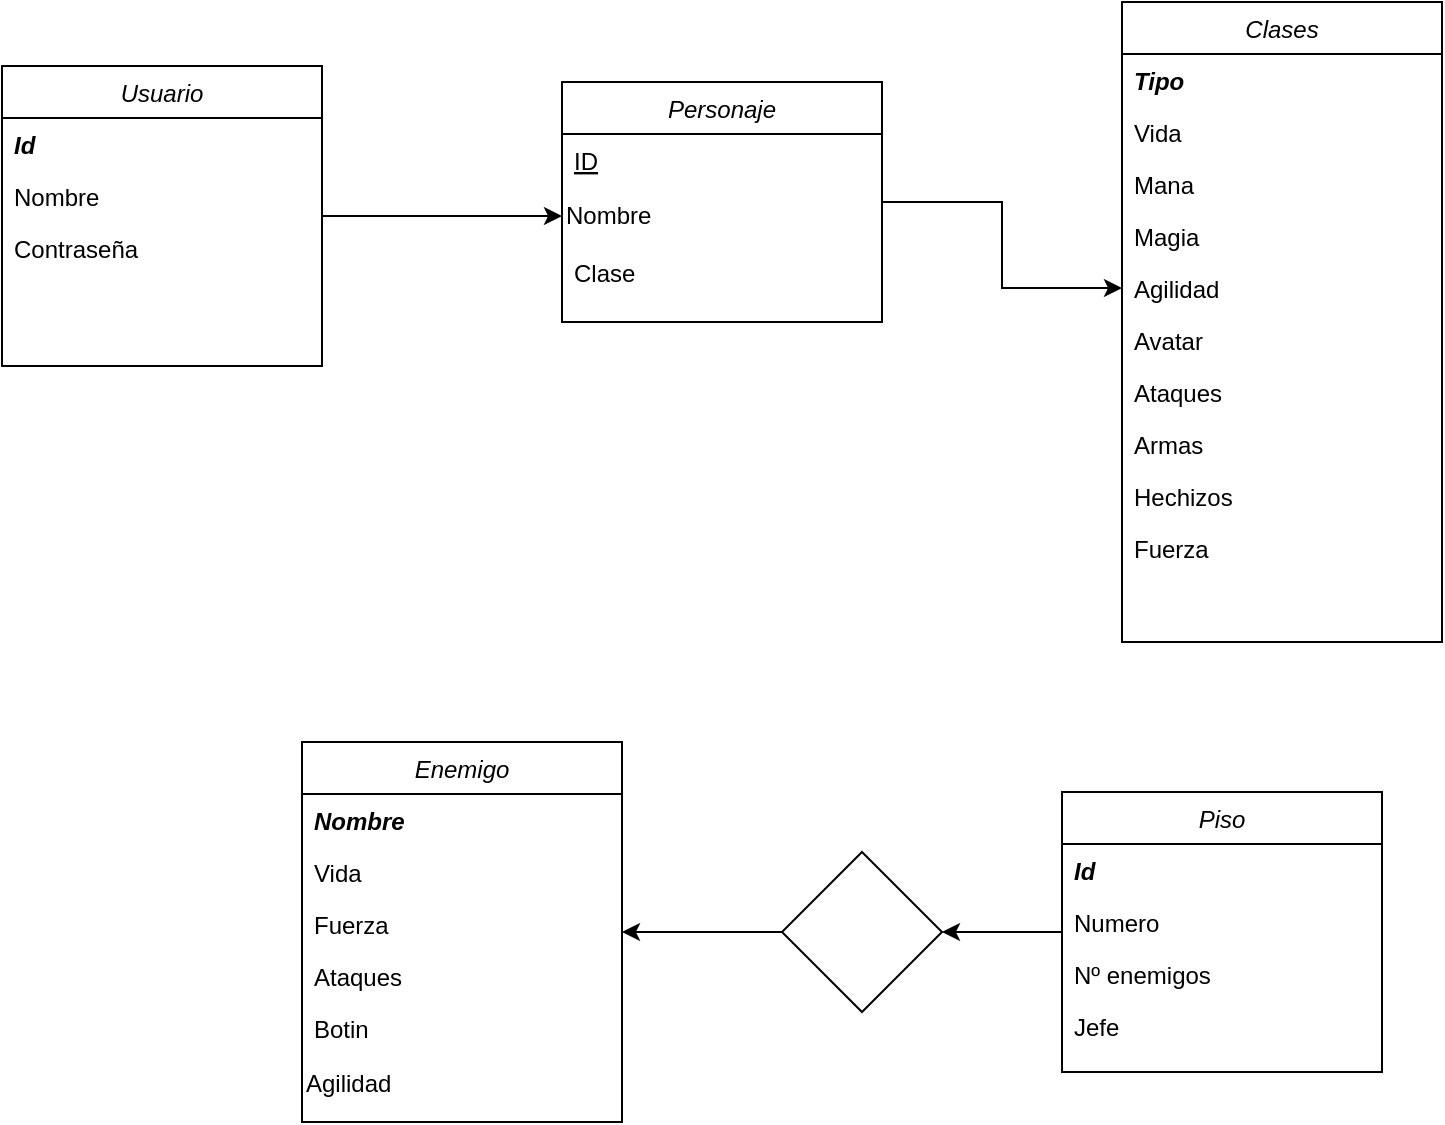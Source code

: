 <mxfile version="22.1.1" type="device">
  <diagram id="C5RBs43oDa-KdzZeNtuy" name="Page-1">
    <mxGraphModel dx="2199" dy="822" grid="1" gridSize="10" guides="1" tooltips="1" connect="1" arrows="1" fold="1" page="1" pageScale="1" pageWidth="827" pageHeight="1169" math="0" shadow="0">
      <root>
        <mxCell id="WIyWlLk6GJQsqaUBKTNV-0" />
        <mxCell id="WIyWlLk6GJQsqaUBKTNV-1" parent="WIyWlLk6GJQsqaUBKTNV-0" />
        <mxCell id="Ur3XM_GJH7vpoorORODc-67" style="edgeStyle=orthogonalEdgeStyle;rounded=0;orthogonalLoop=1;jettySize=auto;html=1;entryX=0;entryY=0.5;entryDx=0;entryDy=0;" edge="1" parent="WIyWlLk6GJQsqaUBKTNV-1" source="zkfFHV4jXpPFQw0GAbJ--0" target="Ur3XM_GJH7vpoorORODc-49">
          <mxGeometry relative="1" as="geometry" />
        </mxCell>
        <mxCell id="zkfFHV4jXpPFQw0GAbJ--0" value="Personaje&#xa;" style="swimlane;fontStyle=2;align=center;verticalAlign=top;childLayout=stackLayout;horizontal=1;startSize=26;horizontalStack=0;resizeParent=1;resizeLast=0;collapsible=1;marginBottom=0;rounded=0;shadow=0;strokeWidth=1;" parent="WIyWlLk6GJQsqaUBKTNV-1" vertex="1">
          <mxGeometry x="100" y="170" width="160" height="120" as="geometry">
            <mxRectangle x="230" y="140" width="160" height="26" as="alternateBounds" />
          </mxGeometry>
        </mxCell>
        <mxCell id="zkfFHV4jXpPFQw0GAbJ--3" value="ID" style="text;align=left;verticalAlign=top;spacingLeft=4;spacingRight=4;overflow=hidden;rotatable=0;points=[[0,0.5],[1,0.5]];portConstraint=eastwest;rounded=0;shadow=0;html=0;fontStyle=4" parent="zkfFHV4jXpPFQw0GAbJ--0" vertex="1">
          <mxGeometry y="26" width="160" height="26" as="geometry" />
        </mxCell>
        <mxCell id="Ur3XM_GJH7vpoorORODc-57" value="&lt;div align=&quot;left&quot;&gt;Nombre&lt;/div&gt;" style="text;html=1;strokeColor=none;fillColor=none;align=left;verticalAlign=middle;whiteSpace=wrap;rounded=0;" vertex="1" parent="zkfFHV4jXpPFQw0GAbJ--0">
          <mxGeometry y="52" width="160" height="30" as="geometry" />
        </mxCell>
        <mxCell id="Ur3XM_GJH7vpoorORODc-0" value="Clase" style="text;align=left;verticalAlign=top;spacingLeft=4;spacingRight=4;overflow=hidden;rotatable=0;points=[[0,0.5],[1,0.5]];portConstraint=eastwest;rounded=0;shadow=0;html=0;" vertex="1" parent="zkfFHV4jXpPFQw0GAbJ--0">
          <mxGeometry y="82" width="160" height="26" as="geometry" />
        </mxCell>
        <mxCell id="Ur3XM_GJH7vpoorORODc-59" style="edgeStyle=orthogonalEdgeStyle;rounded=0;orthogonalLoop=1;jettySize=auto;html=1;entryX=0;entryY=0.5;entryDx=0;entryDy=0;" edge="1" parent="WIyWlLk6GJQsqaUBKTNV-1" source="Ur3XM_GJH7vpoorORODc-5" target="Ur3XM_GJH7vpoorORODc-57">
          <mxGeometry relative="1" as="geometry" />
        </mxCell>
        <mxCell id="Ur3XM_GJH7vpoorORODc-5" value="Usuario" style="swimlane;fontStyle=2;align=center;verticalAlign=top;childLayout=stackLayout;horizontal=1;startSize=26;horizontalStack=0;resizeParent=1;resizeLast=0;collapsible=1;marginBottom=0;rounded=0;shadow=0;strokeWidth=1;" vertex="1" parent="WIyWlLk6GJQsqaUBKTNV-1">
          <mxGeometry x="-180" y="162" width="160" height="150" as="geometry">
            <mxRectangle x="230" y="140" width="160" height="26" as="alternateBounds" />
          </mxGeometry>
        </mxCell>
        <mxCell id="Ur3XM_GJH7vpoorORODc-6" value="Id" style="text;align=left;verticalAlign=top;spacingLeft=4;spacingRight=4;overflow=hidden;rotatable=0;points=[[0,0.5],[1,0.5]];portConstraint=eastwest;rounded=0;shadow=0;html=0;fontStyle=3" vertex="1" parent="Ur3XM_GJH7vpoorORODc-5">
          <mxGeometry y="26" width="160" height="26" as="geometry" />
        </mxCell>
        <mxCell id="Ur3XM_GJH7vpoorORODc-7" value="Nombre" style="text;align=left;verticalAlign=top;spacingLeft=4;spacingRight=4;overflow=hidden;rotatable=0;points=[[0,0.5],[1,0.5]];portConstraint=eastwest;rounded=0;shadow=0;html=0;" vertex="1" parent="Ur3XM_GJH7vpoorORODc-5">
          <mxGeometry y="52" width="160" height="26" as="geometry" />
        </mxCell>
        <mxCell id="Ur3XM_GJH7vpoorORODc-8" value="Contraseña" style="text;align=left;verticalAlign=top;spacingLeft=4;spacingRight=4;overflow=hidden;rotatable=0;points=[[0,0.5],[1,0.5]];portConstraint=eastwest;rounded=0;shadow=0;html=0;" vertex="1" parent="Ur3XM_GJH7vpoorORODc-5">
          <mxGeometry y="78" width="160" height="26" as="geometry" />
        </mxCell>
        <mxCell id="Ur3XM_GJH7vpoorORODc-17" value="Enemigo&#xa;" style="swimlane;fontStyle=2;align=center;verticalAlign=top;childLayout=stackLayout;horizontal=1;startSize=26;horizontalStack=0;resizeParent=1;resizeLast=0;collapsible=1;marginBottom=0;rounded=0;shadow=0;strokeWidth=1;" vertex="1" parent="WIyWlLk6GJQsqaUBKTNV-1">
          <mxGeometry x="-30" y="500" width="160" height="190" as="geometry">
            <mxRectangle x="230" y="140" width="160" height="26" as="alternateBounds" />
          </mxGeometry>
        </mxCell>
        <mxCell id="Ur3XM_GJH7vpoorORODc-19" value="Nombre" style="text;align=left;verticalAlign=top;spacingLeft=4;spacingRight=4;overflow=hidden;rotatable=0;points=[[0,0.5],[1,0.5]];portConstraint=eastwest;rounded=0;shadow=0;html=0;fontStyle=3" vertex="1" parent="Ur3XM_GJH7vpoorORODc-17">
          <mxGeometry y="26" width="160" height="26" as="geometry" />
        </mxCell>
        <mxCell id="Ur3XM_GJH7vpoorORODc-21" value="Vida" style="text;align=left;verticalAlign=top;spacingLeft=4;spacingRight=4;overflow=hidden;rotatable=0;points=[[0,0.5],[1,0.5]];portConstraint=eastwest;rounded=0;shadow=0;html=0;" vertex="1" parent="Ur3XM_GJH7vpoorORODc-17">
          <mxGeometry y="52" width="160" height="26" as="geometry" />
        </mxCell>
        <mxCell id="Ur3XM_GJH7vpoorORODc-22" value="Fuerza" style="text;align=left;verticalAlign=top;spacingLeft=4;spacingRight=4;overflow=hidden;rotatable=0;points=[[0,0.5],[1,0.5]];portConstraint=eastwest;rounded=0;shadow=0;html=0;" vertex="1" parent="Ur3XM_GJH7vpoorORODc-17">
          <mxGeometry y="78" width="160" height="26" as="geometry" />
        </mxCell>
        <mxCell id="Ur3XM_GJH7vpoorORODc-26" value="Ataques" style="text;align=left;verticalAlign=top;spacingLeft=4;spacingRight=4;overflow=hidden;rotatable=0;points=[[0,0.5],[1,0.5]];portConstraint=eastwest;rounded=0;shadow=0;html=0;" vertex="1" parent="Ur3XM_GJH7vpoorORODc-17">
          <mxGeometry y="104" width="160" height="26" as="geometry" />
        </mxCell>
        <mxCell id="Ur3XM_GJH7vpoorORODc-31" value="Botin" style="text;align=left;verticalAlign=top;spacingLeft=4;spacingRight=4;overflow=hidden;rotatable=0;points=[[0,0.5],[1,0.5]];portConstraint=eastwest;rounded=0;shadow=0;html=0;" vertex="1" parent="Ur3XM_GJH7vpoorORODc-17">
          <mxGeometry y="130" width="160" height="26" as="geometry" />
        </mxCell>
        <mxCell id="Ur3XM_GJH7vpoorORODc-39" value="Agilidad" style="text;html=1;strokeColor=none;fillColor=none;align=left;verticalAlign=middle;whiteSpace=wrap;rounded=0;" vertex="1" parent="Ur3XM_GJH7vpoorORODc-17">
          <mxGeometry y="156" width="160" height="30" as="geometry" />
        </mxCell>
        <mxCell id="Ur3XM_GJH7vpoorORODc-60" style="edgeStyle=orthogonalEdgeStyle;rounded=0;orthogonalLoop=1;jettySize=auto;html=1;entryX=1;entryY=0.5;entryDx=0;entryDy=0;" edge="1" parent="WIyWlLk6GJQsqaUBKTNV-1" source="Ur3XM_GJH7vpoorORODc-32" target="Ur3XM_GJH7vpoorORODc-61">
          <mxGeometry relative="1" as="geometry">
            <mxPoint x="300" y="595" as="targetPoint" />
          </mxGeometry>
        </mxCell>
        <mxCell id="Ur3XM_GJH7vpoorORODc-32" value="Piso" style="swimlane;fontStyle=2;align=center;verticalAlign=top;childLayout=stackLayout;horizontal=1;startSize=26;horizontalStack=0;resizeParent=1;resizeLast=0;collapsible=1;marginBottom=0;rounded=0;shadow=0;strokeWidth=1;" vertex="1" parent="WIyWlLk6GJQsqaUBKTNV-1">
          <mxGeometry x="350" y="525" width="160" height="140" as="geometry">
            <mxRectangle x="230" y="140" width="160" height="26" as="alternateBounds" />
          </mxGeometry>
        </mxCell>
        <mxCell id="Ur3XM_GJH7vpoorORODc-33" value="Id" style="text;align=left;verticalAlign=top;spacingLeft=4;spacingRight=4;overflow=hidden;rotatable=0;points=[[0,0.5],[1,0.5]];portConstraint=eastwest;rounded=0;shadow=0;html=0;fontStyle=3" vertex="1" parent="Ur3XM_GJH7vpoorORODc-32">
          <mxGeometry y="26" width="160" height="26" as="geometry" />
        </mxCell>
        <mxCell id="Ur3XM_GJH7vpoorORODc-34" value="Numero" style="text;align=left;verticalAlign=top;spacingLeft=4;spacingRight=4;overflow=hidden;rotatable=0;points=[[0,0.5],[1,0.5]];portConstraint=eastwest;rounded=0;shadow=0;html=0;" vertex="1" parent="Ur3XM_GJH7vpoorORODc-32">
          <mxGeometry y="52" width="160" height="26" as="geometry" />
        </mxCell>
        <mxCell id="Ur3XM_GJH7vpoorORODc-35" value="Nº enemigos&#xa;" style="text;align=left;verticalAlign=top;spacingLeft=4;spacingRight=4;overflow=hidden;rotatable=0;points=[[0,0.5],[1,0.5]];portConstraint=eastwest;rounded=0;shadow=0;html=0;" vertex="1" parent="Ur3XM_GJH7vpoorORODc-32">
          <mxGeometry y="78" width="160" height="26" as="geometry" />
        </mxCell>
        <mxCell id="Ur3XM_GJH7vpoorORODc-40" value="Jefe" style="text;align=left;verticalAlign=top;spacingLeft=4;spacingRight=4;overflow=hidden;rotatable=0;points=[[0,0.5],[1,0.5]];portConstraint=eastwest;rounded=0;shadow=0;html=0;" vertex="1" parent="Ur3XM_GJH7vpoorORODc-32">
          <mxGeometry y="104" width="160" height="26" as="geometry" />
        </mxCell>
        <mxCell id="Ur3XM_GJH7vpoorORODc-42" value="Clases&#xa;" style="swimlane;fontStyle=2;align=center;verticalAlign=top;childLayout=stackLayout;horizontal=1;startSize=26;horizontalStack=0;resizeParent=1;resizeLast=0;collapsible=1;marginBottom=0;rounded=0;shadow=0;strokeWidth=1;" vertex="1" parent="WIyWlLk6GJQsqaUBKTNV-1">
          <mxGeometry x="380" y="130" width="160" height="320" as="geometry">
            <mxRectangle x="230" y="140" width="160" height="26" as="alternateBounds" />
          </mxGeometry>
        </mxCell>
        <mxCell id="Ur3XM_GJH7vpoorORODc-45" value="Tipo" style="text;align=left;verticalAlign=top;spacingLeft=4;spacingRight=4;overflow=hidden;rotatable=0;points=[[0,0.5],[1,0.5]];portConstraint=eastwest;rounded=0;shadow=0;html=0;fontStyle=3" vertex="1" parent="Ur3XM_GJH7vpoorORODc-42">
          <mxGeometry y="26" width="160" height="26" as="geometry" />
        </mxCell>
        <mxCell id="Ur3XM_GJH7vpoorORODc-46" value="Vida" style="text;align=left;verticalAlign=top;spacingLeft=4;spacingRight=4;overflow=hidden;rotatable=0;points=[[0,0.5],[1,0.5]];portConstraint=eastwest;rounded=0;shadow=0;html=0;" vertex="1" parent="Ur3XM_GJH7vpoorORODc-42">
          <mxGeometry y="52" width="160" height="26" as="geometry" />
        </mxCell>
        <mxCell id="Ur3XM_GJH7vpoorORODc-47" value="Mana" style="text;align=left;verticalAlign=top;spacingLeft=4;spacingRight=4;overflow=hidden;rotatable=0;points=[[0,0.5],[1,0.5]];portConstraint=eastwest;rounded=0;shadow=0;html=0;" vertex="1" parent="Ur3XM_GJH7vpoorORODc-42">
          <mxGeometry y="78" width="160" height="26" as="geometry" />
        </mxCell>
        <mxCell id="Ur3XM_GJH7vpoorORODc-48" value="Magia" style="text;align=left;verticalAlign=top;spacingLeft=4;spacingRight=4;overflow=hidden;rotatable=0;points=[[0,0.5],[1,0.5]];portConstraint=eastwest;rounded=0;shadow=0;html=0;" vertex="1" parent="Ur3XM_GJH7vpoorORODc-42">
          <mxGeometry y="104" width="160" height="26" as="geometry" />
        </mxCell>
        <mxCell id="Ur3XM_GJH7vpoorORODc-49" value="Agilidad" style="text;align=left;verticalAlign=top;spacingLeft=4;spacingRight=4;overflow=hidden;rotatable=0;points=[[0,0.5],[1,0.5]];portConstraint=eastwest;rounded=0;shadow=0;html=0;" vertex="1" parent="Ur3XM_GJH7vpoorORODc-42">
          <mxGeometry y="130" width="160" height="26" as="geometry" />
        </mxCell>
        <mxCell id="Ur3XM_GJH7vpoorORODc-50" value="Avatar" style="text;align=left;verticalAlign=top;spacingLeft=4;spacingRight=4;overflow=hidden;rotatable=0;points=[[0,0.5],[1,0.5]];portConstraint=eastwest;rounded=0;shadow=0;html=0;" vertex="1" parent="Ur3XM_GJH7vpoorORODc-42">
          <mxGeometry y="156" width="160" height="26" as="geometry" />
        </mxCell>
        <mxCell id="Ur3XM_GJH7vpoorORODc-51" value="Ataques" style="text;align=left;verticalAlign=top;spacingLeft=4;spacingRight=4;overflow=hidden;rotatable=0;points=[[0,0.5],[1,0.5]];portConstraint=eastwest;rounded=0;shadow=0;html=0;" vertex="1" parent="Ur3XM_GJH7vpoorORODc-42">
          <mxGeometry y="182" width="160" height="26" as="geometry" />
        </mxCell>
        <mxCell id="Ur3XM_GJH7vpoorORODc-52" value="Armas" style="text;align=left;verticalAlign=top;spacingLeft=4;spacingRight=4;overflow=hidden;rotatable=0;points=[[0,0.5],[1,0.5]];portConstraint=eastwest;rounded=0;shadow=0;html=0;" vertex="1" parent="Ur3XM_GJH7vpoorORODc-42">
          <mxGeometry y="208" width="160" height="26" as="geometry" />
        </mxCell>
        <mxCell id="Ur3XM_GJH7vpoorORODc-53" value="Hechizos" style="text;align=left;verticalAlign=top;spacingLeft=4;spacingRight=4;overflow=hidden;rotatable=0;points=[[0,0.5],[1,0.5]];portConstraint=eastwest;rounded=0;shadow=0;html=0;" vertex="1" parent="Ur3XM_GJH7vpoorORODc-42">
          <mxGeometry y="234" width="160" height="26" as="geometry" />
        </mxCell>
        <mxCell id="Ur3XM_GJH7vpoorORODc-55" value="Fuerza" style="text;align=left;verticalAlign=top;spacingLeft=4;spacingRight=4;overflow=hidden;rotatable=0;points=[[0,0.5],[1,0.5]];portConstraint=eastwest;rounded=0;shadow=0;html=0;" vertex="1" parent="Ur3XM_GJH7vpoorORODc-42">
          <mxGeometry y="260" width="160" height="26" as="geometry" />
        </mxCell>
        <mxCell id="Ur3XM_GJH7vpoorORODc-62" style="edgeStyle=orthogonalEdgeStyle;rounded=0;orthogonalLoop=1;jettySize=auto;html=1;entryX=1;entryY=0.5;entryDx=0;entryDy=0;" edge="1" parent="WIyWlLk6GJQsqaUBKTNV-1" source="Ur3XM_GJH7vpoorORODc-61" target="Ur3XM_GJH7vpoorORODc-17">
          <mxGeometry relative="1" as="geometry" />
        </mxCell>
        <mxCell id="Ur3XM_GJH7vpoorORODc-61" value="" style="rhombus;whiteSpace=wrap;html=1;" vertex="1" parent="WIyWlLk6GJQsqaUBKTNV-1">
          <mxGeometry x="210" y="555" width="80" height="80" as="geometry" />
        </mxCell>
      </root>
    </mxGraphModel>
  </diagram>
</mxfile>
